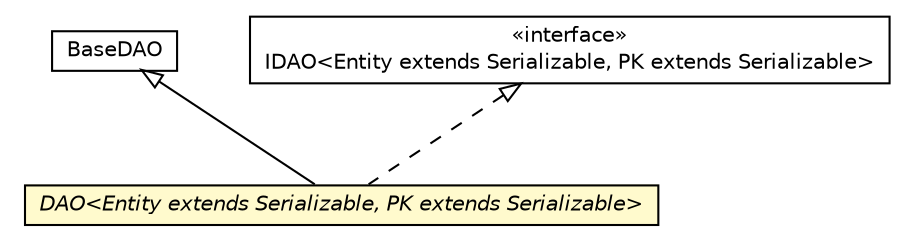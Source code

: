 #!/usr/local/bin/dot
#
# Class diagram 
# Generated by UMLGraph version 5.1 (http://www.umlgraph.org/)
#

digraph G {
	edge [fontname="Helvetica",fontsize=10,labelfontname="Helvetica",labelfontsize=10];
	node [fontname="Helvetica",fontsize=10,shape=plaintext];
	nodesep=0.25;
	ranksep=0.5;
	// cn.edu.uestc.acmicpc.db.dao.base.DAO<Entity extends java.io.Serializable, PK extends java.io.Serializable>
	c5062 [label=<<table title="cn.edu.uestc.acmicpc.db.dao.base.DAO" border="0" cellborder="1" cellspacing="0" cellpadding="2" port="p" bgcolor="lemonChiffon" href="./DAO.html">
		<tr><td><table border="0" cellspacing="0" cellpadding="1">
<tr><td align="center" balign="center"><font face="Helvetica-Oblique"> DAO&lt;Entity extends Serializable, PK extends Serializable&gt; </font></td></tr>
		</table></td></tr>
		</table>>, fontname="Helvetica", fontcolor="black", fontsize=10.0];
	// cn.edu.uestc.acmicpc.db.dao.base.BaseDAO
	c5063 [label=<<table title="cn.edu.uestc.acmicpc.db.dao.base.BaseDAO" border="0" cellborder="1" cellspacing="0" cellpadding="2" port="p" href="./BaseDAO.html">
		<tr><td><table border="0" cellspacing="0" cellpadding="1">
<tr><td align="center" balign="center"> BaseDAO </td></tr>
		</table></td></tr>
		</table>>, fontname="Helvetica", fontcolor="black", fontsize=10.0];
	// cn.edu.uestc.acmicpc.db.dao.iface.IDAO<Entity extends java.io.Serializable, PK extends java.io.Serializable>
	c5083 [label=<<table title="cn.edu.uestc.acmicpc.db.dao.iface.IDAO" border="0" cellborder="1" cellspacing="0" cellpadding="2" port="p" href="../iface/IDAO.html">
		<tr><td><table border="0" cellspacing="0" cellpadding="1">
<tr><td align="center" balign="center"> &#171;interface&#187; </td></tr>
<tr><td align="center" balign="center"> IDAO&lt;Entity extends Serializable, PK extends Serializable&gt; </td></tr>
		</table></td></tr>
		</table>>, fontname="Helvetica", fontcolor="black", fontsize=10.0];
	//cn.edu.uestc.acmicpc.db.dao.base.DAO<Entity extends java.io.Serializable, PK extends java.io.Serializable> extends cn.edu.uestc.acmicpc.db.dao.base.BaseDAO
	c5063:p -> c5062:p [dir=back,arrowtail=empty];
	//cn.edu.uestc.acmicpc.db.dao.base.DAO<Entity extends java.io.Serializable, PK extends java.io.Serializable> implements cn.edu.uestc.acmicpc.db.dao.iface.IDAO<Entity extends java.io.Serializable, PK extends java.io.Serializable>
	c5083:p -> c5062:p [dir=back,arrowtail=empty,style=dashed];
}

